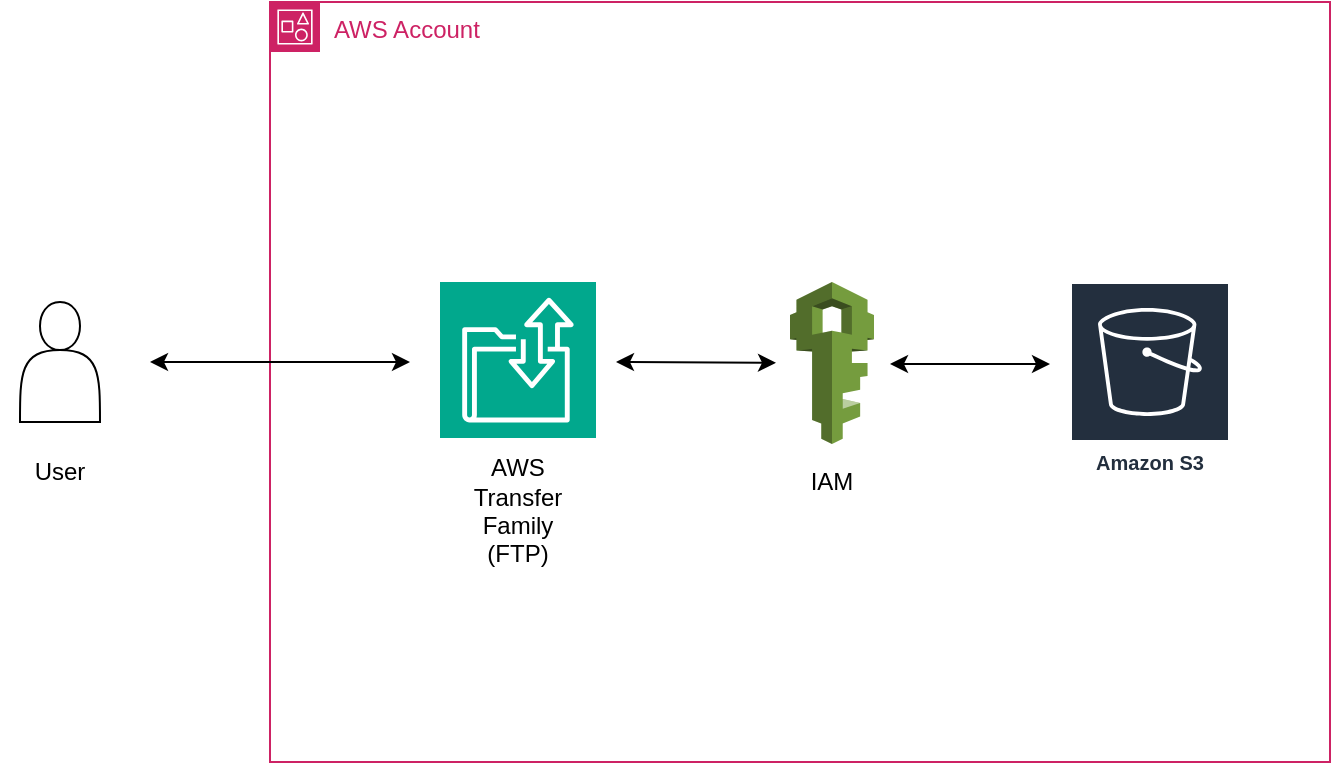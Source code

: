 <mxfile version="24.2.1" type="github">
  <diagram name="Page-1" id="3dxey2eKk7pLNxcLVF9-">
    <mxGraphModel dx="984" dy="661" grid="1" gridSize="10" guides="1" tooltips="1" connect="1" arrows="1" fold="1" page="1" pageScale="1" pageWidth="850" pageHeight="1100" math="0" shadow="0">
      <root>
        <mxCell id="0" />
        <mxCell id="1" parent="0" />
        <mxCell id="PMs9SG9FcJHBpyK6Xc83-1" value="AWS Account" style="points=[[0,0],[0.25,0],[0.5,0],[0.75,0],[1,0],[1,0.25],[1,0.5],[1,0.75],[1,1],[0.75,1],[0.5,1],[0.25,1],[0,1],[0,0.75],[0,0.5],[0,0.25]];outlineConnect=0;gradientColor=none;html=1;whiteSpace=wrap;fontSize=12;fontStyle=0;container=1;pointerEvents=0;collapsible=0;recursiveResize=0;shape=mxgraph.aws4.group;grIcon=mxgraph.aws4.group_account;strokeColor=#CD2264;fillColor=none;verticalAlign=top;align=left;spacingLeft=30;fontColor=#CD2264;dashed=0;" vertex="1" parent="1">
          <mxGeometry x="200" y="70" width="530" height="380" as="geometry" />
        </mxCell>
        <mxCell id="PMs9SG9FcJHBpyK6Xc83-4" value="" style="group" vertex="1" connectable="0" parent="PMs9SG9FcJHBpyK6Xc83-1">
          <mxGeometry x="85" y="140" width="78" height="115" as="geometry" />
        </mxCell>
        <mxCell id="PMs9SG9FcJHBpyK6Xc83-2" value="" style="sketch=0;points=[[0,0,0],[0.25,0,0],[0.5,0,0],[0.75,0,0],[1,0,0],[0,1,0],[0.25,1,0],[0.5,1,0],[0.75,1,0],[1,1,0],[0,0.25,0],[0,0.5,0],[0,0.75,0],[1,0.25,0],[1,0.5,0],[1,0.75,0]];outlineConnect=0;fontColor=#232F3E;fillColor=#01A88D;strokeColor=#ffffff;dashed=0;verticalLabelPosition=bottom;verticalAlign=top;align=center;html=1;fontSize=12;fontStyle=0;aspect=fixed;shape=mxgraph.aws4.resourceIcon;resIcon=mxgraph.aws4.transfer_family;" vertex="1" parent="PMs9SG9FcJHBpyK6Xc83-4">
          <mxGeometry width="78" height="78" as="geometry" />
        </mxCell>
        <mxCell id="PMs9SG9FcJHBpyK6Xc83-3" value="&lt;div&gt;&lt;br&gt;&lt;/div&gt;&lt;div&gt;&lt;br&gt;&lt;/div&gt;&lt;div&gt;AWS Transfer Family&lt;/div&gt;(FTP)" style="text;html=1;align=center;verticalAlign=middle;whiteSpace=wrap;rounded=0;" vertex="1" parent="PMs9SG9FcJHBpyK6Xc83-4">
          <mxGeometry x="9" y="85" width="60" height="29" as="geometry" />
        </mxCell>
        <mxCell id="PMs9SG9FcJHBpyK6Xc83-5" value="Amazon S3" style="sketch=0;outlineConnect=0;fontColor=#232F3E;gradientColor=none;strokeColor=#ffffff;fillColor=#232F3E;dashed=0;verticalLabelPosition=middle;verticalAlign=bottom;align=center;html=1;whiteSpace=wrap;fontSize=10;fontStyle=1;spacing=3;shape=mxgraph.aws4.productIcon;prIcon=mxgraph.aws4.s3;" vertex="1" parent="PMs9SG9FcJHBpyK6Xc83-1">
          <mxGeometry x="400" y="140" width="80" height="100" as="geometry" />
        </mxCell>
        <mxCell id="PMs9SG9FcJHBpyK6Xc83-13" value="" style="outlineConnect=0;dashed=0;verticalLabelPosition=bottom;verticalAlign=top;align=center;html=1;shape=mxgraph.aws3.iam;fillColor=#759C3E;gradientColor=none;" vertex="1" parent="PMs9SG9FcJHBpyK6Xc83-1">
          <mxGeometry x="260" y="140" width="42" height="81" as="geometry" />
        </mxCell>
        <mxCell id="PMs9SG9FcJHBpyK6Xc83-14" value="" style="endArrow=classic;startArrow=classic;html=1;rounded=0;" edge="1" parent="PMs9SG9FcJHBpyK6Xc83-1">
          <mxGeometry width="50" height="50" relative="1" as="geometry">
            <mxPoint x="310" y="181" as="sourcePoint" />
            <mxPoint x="390" y="181" as="targetPoint" />
          </mxGeometry>
        </mxCell>
        <mxCell id="PMs9SG9FcJHBpyK6Xc83-15" value="" style="endArrow=classic;startArrow=classic;html=1;rounded=0;" edge="1" parent="PMs9SG9FcJHBpyK6Xc83-1">
          <mxGeometry width="50" height="50" relative="1" as="geometry">
            <mxPoint x="173" y="180" as="sourcePoint" />
            <mxPoint x="253" y="180.396" as="targetPoint" />
          </mxGeometry>
        </mxCell>
        <mxCell id="PMs9SG9FcJHBpyK6Xc83-18" value="IAM" style="text;html=1;align=center;verticalAlign=middle;whiteSpace=wrap;rounded=0;" vertex="1" parent="PMs9SG9FcJHBpyK6Xc83-1">
          <mxGeometry x="251" y="225" width="60" height="30" as="geometry" />
        </mxCell>
        <mxCell id="PMs9SG9FcJHBpyK6Xc83-12" value="" style="group" vertex="1" connectable="0" parent="1">
          <mxGeometry x="65" y="220" width="60" height="100" as="geometry" />
        </mxCell>
        <mxCell id="PMs9SG9FcJHBpyK6Xc83-6" value="" style="shape=actor;whiteSpace=wrap;html=1;" vertex="1" parent="PMs9SG9FcJHBpyK6Xc83-12">
          <mxGeometry x="10" width="40" height="60" as="geometry" />
        </mxCell>
        <mxCell id="PMs9SG9FcJHBpyK6Xc83-11" value="User" style="text;html=1;align=center;verticalAlign=middle;whiteSpace=wrap;rounded=0;" vertex="1" parent="PMs9SG9FcJHBpyK6Xc83-12">
          <mxGeometry y="70" width="60" height="30" as="geometry" />
        </mxCell>
        <mxCell id="PMs9SG9FcJHBpyK6Xc83-17" value="" style="endArrow=classic;startArrow=classic;html=1;rounded=0;" edge="1" parent="1">
          <mxGeometry width="50" height="50" relative="1" as="geometry">
            <mxPoint x="140" y="250" as="sourcePoint" />
            <mxPoint x="270" y="250" as="targetPoint" />
          </mxGeometry>
        </mxCell>
      </root>
    </mxGraphModel>
  </diagram>
</mxfile>

